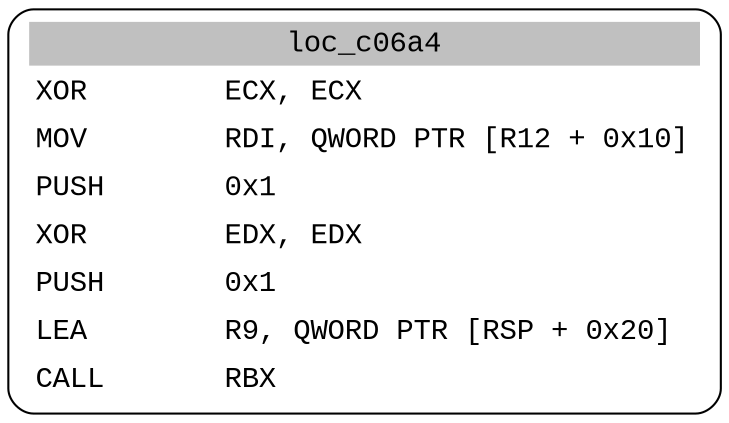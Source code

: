 digraph asm_graph {
1941 [
shape="Mrecord" fontname="Courier New"label =<<table border="0" cellborder="0" cellpadding="3"><tr><td align="center" colspan="2" bgcolor="grey">loc_c06a4</td></tr><tr><td align="left">XOR        ECX, ECX</td></tr><tr><td align="left">MOV        RDI, QWORD PTR [R12 + 0x10]</td></tr><tr><td align="left">PUSH       0x1</td></tr><tr><td align="left">XOR        EDX, EDX</td></tr><tr><td align="left">PUSH       0x1</td></tr><tr><td align="left">LEA        R9, QWORD PTR [RSP + 0x20]</td></tr><tr><td align="left">CALL       RBX</td></tr></table>> ];
}